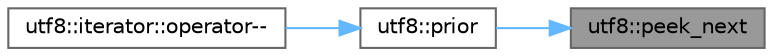 digraph "utf8::peek_next"
{
 // INTERACTIVE_SVG=YES
 // LATEX_PDF_SIZE
  bgcolor="transparent";
  edge [fontname=Helvetica,fontsize=10,labelfontname=Helvetica,labelfontsize=10];
  node [fontname=Helvetica,fontsize=10,shape=box,height=0.2,width=0.4];
  rankdir="RL";
  Node1 [label="utf8::peek_next",height=0.2,width=0.4,color="gray40", fillcolor="grey60", style="filled", fontcolor="black",tooltip=" "];
  Node1 -> Node2 [dir="back",color="steelblue1",style="solid"];
  Node2 [label="utf8::prior",height=0.2,width=0.4,color="grey40", fillcolor="white", style="filled",URL="$namespaceutf8.html#a9a599fdd8a16ce65e3e72192db9d499b",tooltip=" "];
  Node2 -> Node3 [dir="back",color="steelblue1",style="solid"];
  Node3 [label="utf8::iterator::operator--",height=0.2,width=0.4,color="grey40", fillcolor="white", style="filled",URL="$classutf8_1_1iterator.html#a53b8575b1601f8259040230bc6eab1e6",tooltip=" "];
}

